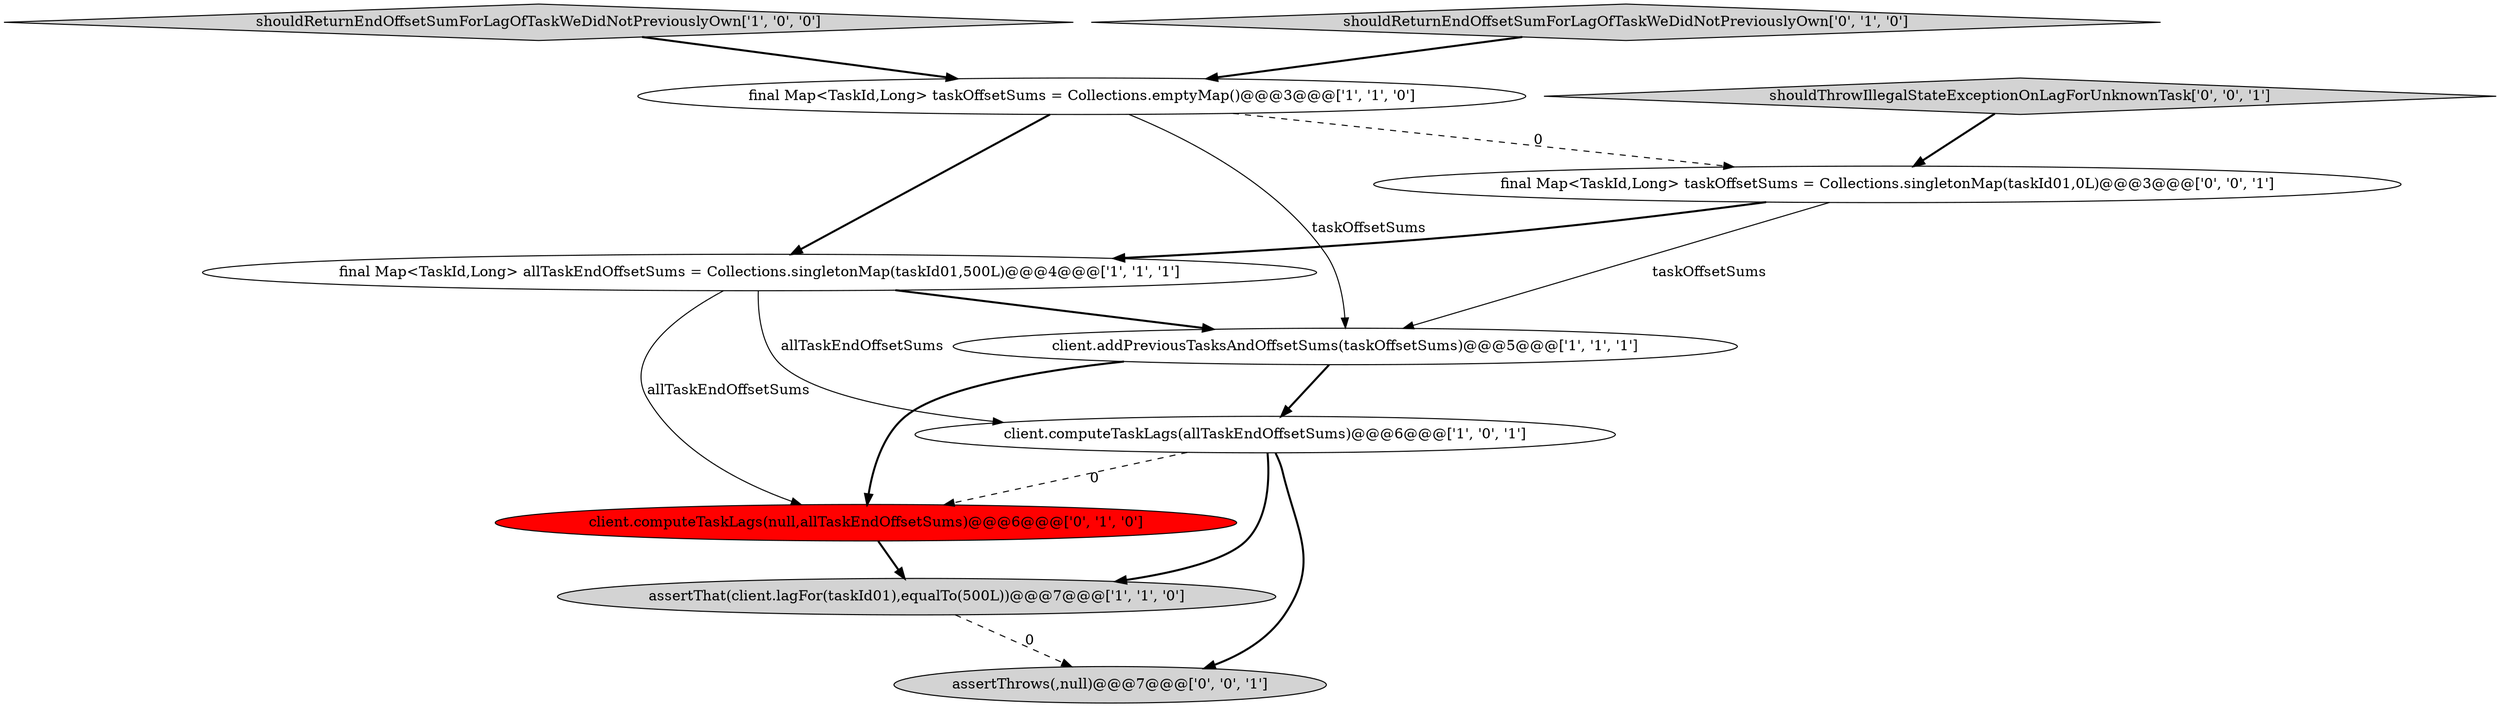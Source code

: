 digraph {
1 [style = filled, label = "client.computeTaskLags(allTaskEndOffsetSums)@@@6@@@['1', '0', '1']", fillcolor = white, shape = ellipse image = "AAA0AAABBB1BBB"];
10 [style = filled, label = "shouldThrowIllegalStateExceptionOnLagForUnknownTask['0', '0', '1']", fillcolor = lightgray, shape = diamond image = "AAA0AAABBB3BBB"];
5 [style = filled, label = "final Map<TaskId,Long> allTaskEndOffsetSums = Collections.singletonMap(taskId01,500L)@@@4@@@['1', '1', '1']", fillcolor = white, shape = ellipse image = "AAA0AAABBB1BBB"];
2 [style = filled, label = "shouldReturnEndOffsetSumForLagOfTaskWeDidNotPreviouslyOwn['1', '0', '0']", fillcolor = lightgray, shape = diamond image = "AAA0AAABBB1BBB"];
4 [style = filled, label = "client.addPreviousTasksAndOffsetSums(taskOffsetSums)@@@5@@@['1', '1', '1']", fillcolor = white, shape = ellipse image = "AAA0AAABBB1BBB"];
6 [style = filled, label = "client.computeTaskLags(null,allTaskEndOffsetSums)@@@6@@@['0', '1', '0']", fillcolor = red, shape = ellipse image = "AAA1AAABBB2BBB"];
9 [style = filled, label = "final Map<TaskId,Long> taskOffsetSums = Collections.singletonMap(taskId01,0L)@@@3@@@['0', '0', '1']", fillcolor = white, shape = ellipse image = "AAA0AAABBB3BBB"];
3 [style = filled, label = "final Map<TaskId,Long> taskOffsetSums = Collections.emptyMap()@@@3@@@['1', '1', '0']", fillcolor = white, shape = ellipse image = "AAA0AAABBB1BBB"];
0 [style = filled, label = "assertThat(client.lagFor(taskId01),equalTo(500L))@@@7@@@['1', '1', '0']", fillcolor = lightgray, shape = ellipse image = "AAA0AAABBB1BBB"];
7 [style = filled, label = "shouldReturnEndOffsetSumForLagOfTaskWeDidNotPreviouslyOwn['0', '1', '0']", fillcolor = lightgray, shape = diamond image = "AAA0AAABBB2BBB"];
8 [style = filled, label = "assertThrows(,null)@@@7@@@['0', '0', '1']", fillcolor = lightgray, shape = ellipse image = "AAA0AAABBB3BBB"];
9->5 [style = bold, label=""];
9->4 [style = solid, label="taskOffsetSums"];
0->8 [style = dashed, label="0"];
4->1 [style = bold, label=""];
3->5 [style = bold, label=""];
6->0 [style = bold, label=""];
10->9 [style = bold, label=""];
1->0 [style = bold, label=""];
1->8 [style = bold, label=""];
5->6 [style = solid, label="allTaskEndOffsetSums"];
5->1 [style = solid, label="allTaskEndOffsetSums"];
3->9 [style = dashed, label="0"];
3->4 [style = solid, label="taskOffsetSums"];
4->6 [style = bold, label=""];
1->6 [style = dashed, label="0"];
7->3 [style = bold, label=""];
5->4 [style = bold, label=""];
2->3 [style = bold, label=""];
}
